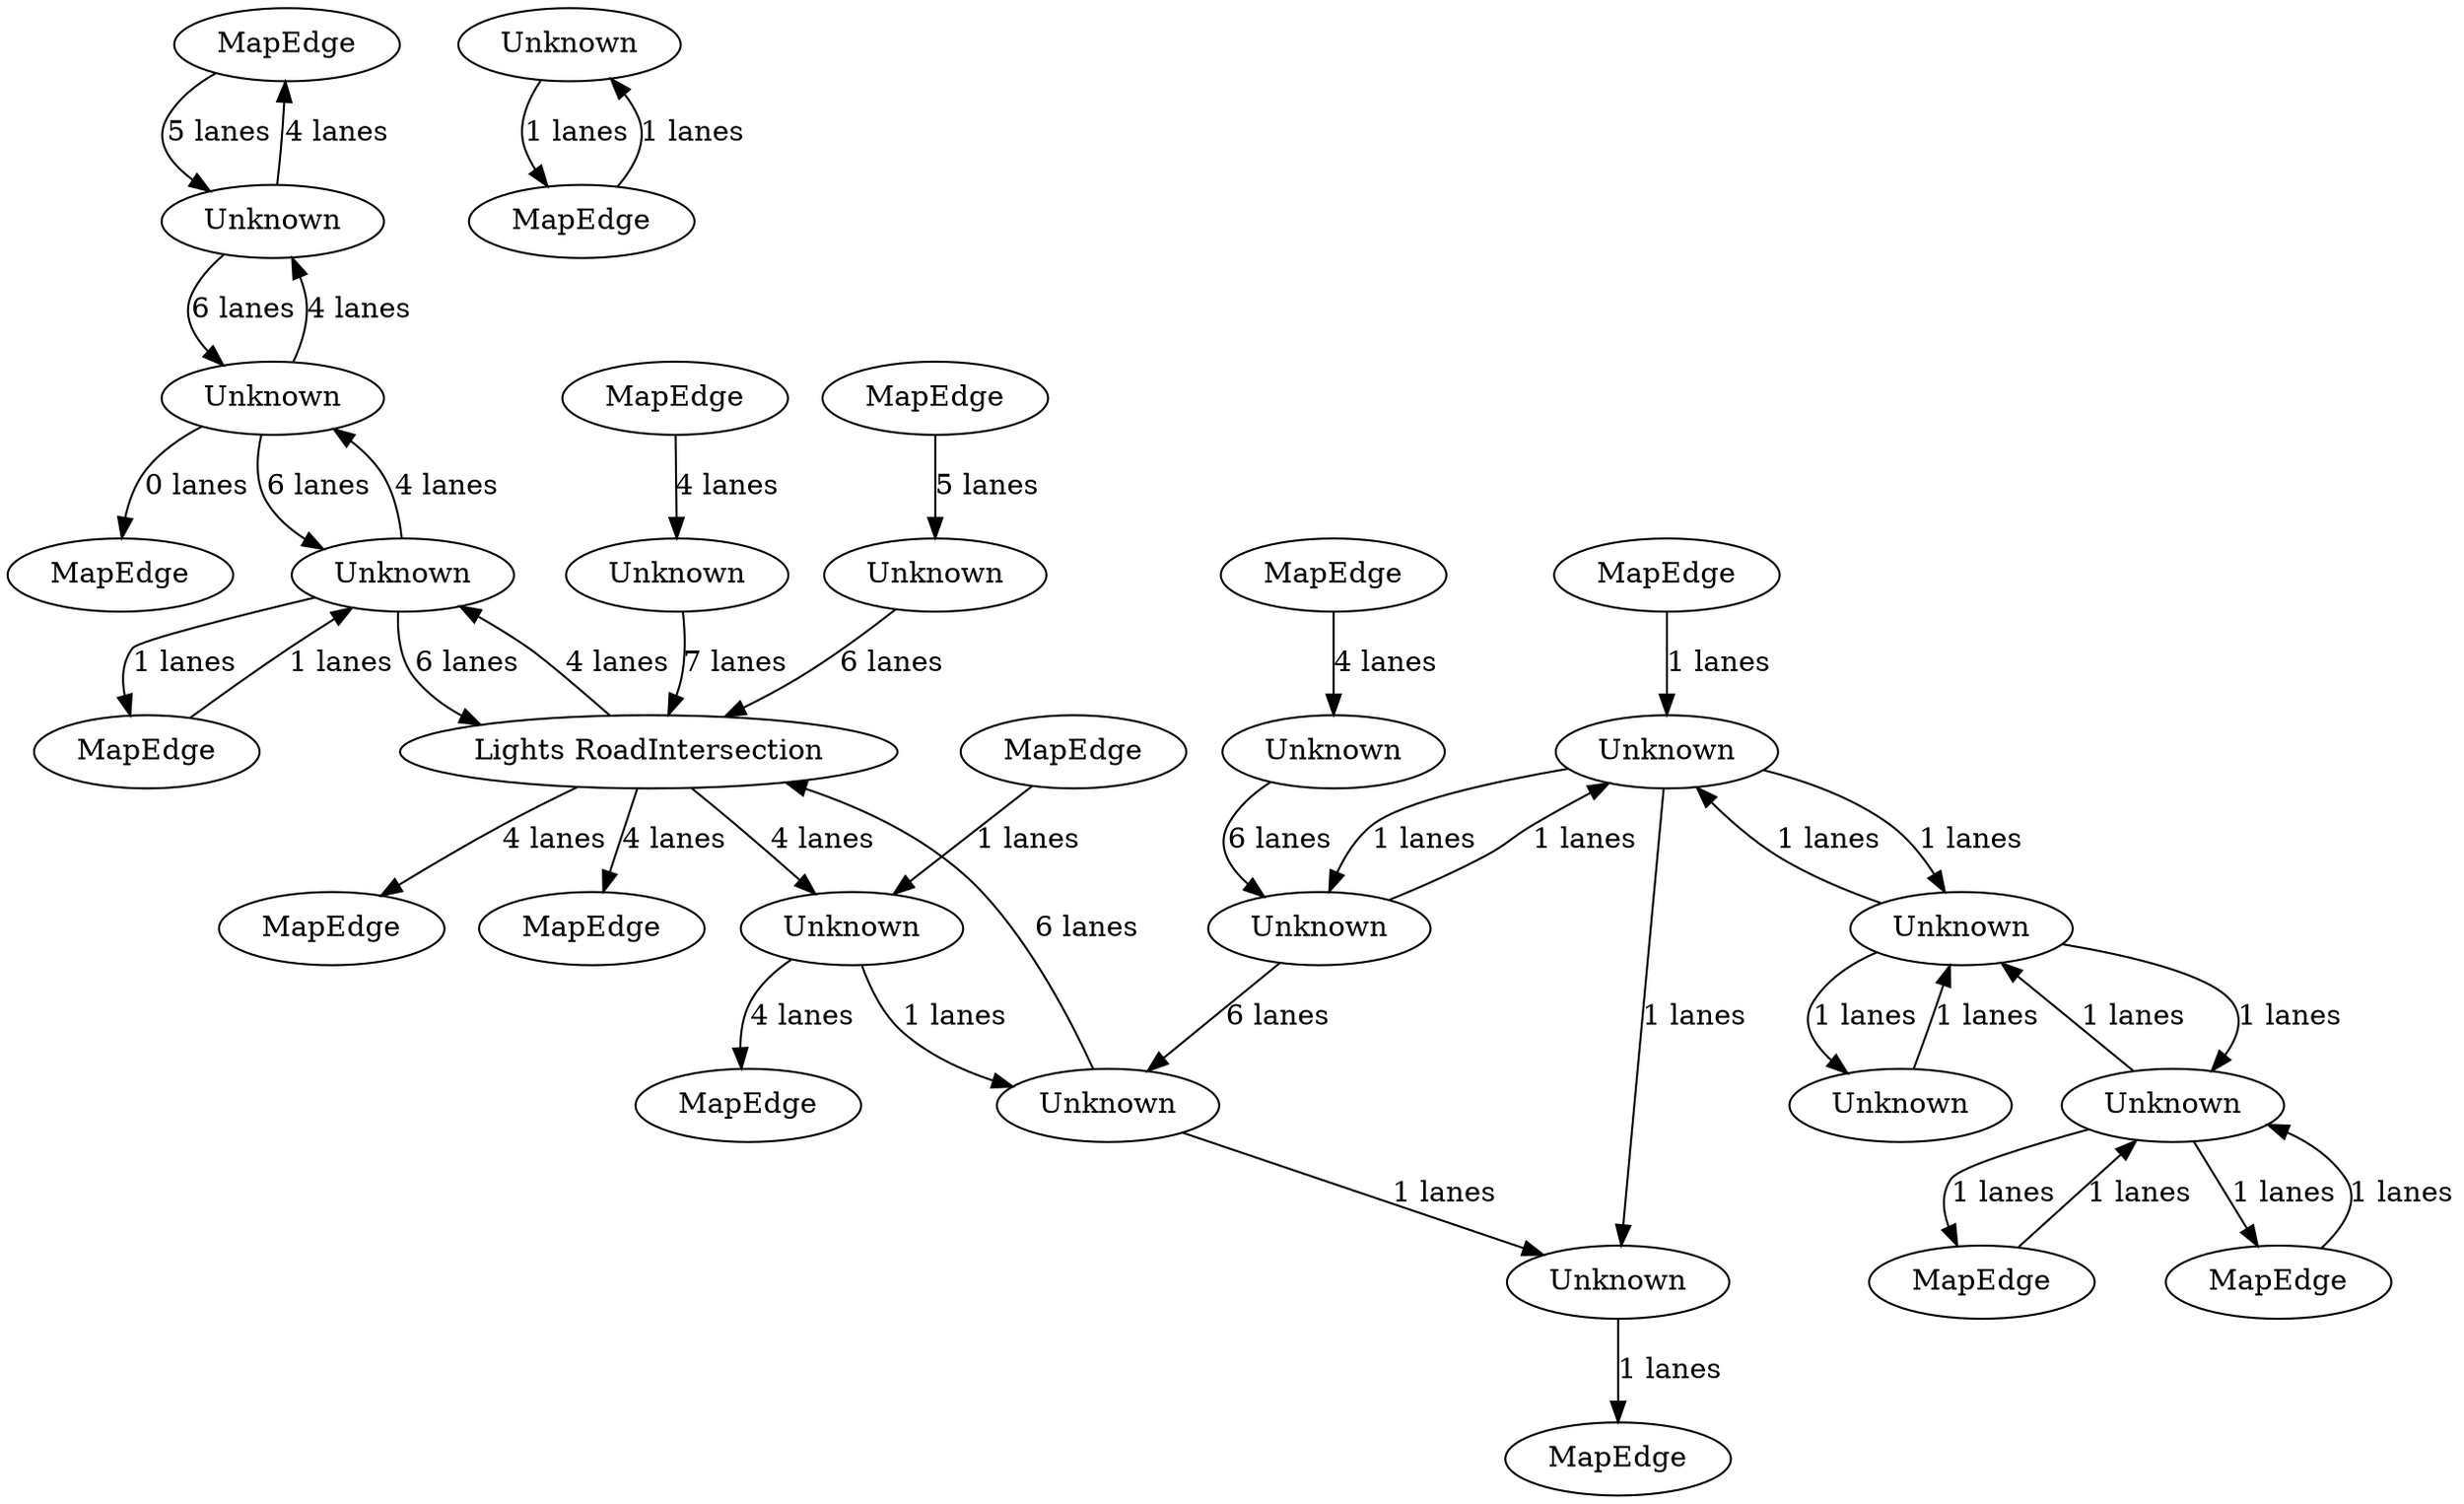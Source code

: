 digraph {
    0 [ label = "MapEdge" ]
    1 [ label = "Unknown" ]
    2 [ label = "MapEdge" ]
    3 [ label = "Unknown" ]
    4 [ label = "Unknown" ]
    5 [ label = "MapEdge" ]
    6 [ label = "Unknown" ]
    7 [ label = "MapEdge" ]
    8 [ label = "MapEdge" ]
    9 [ label = "MapEdge" ]
    10 [ label = "Lights RoadIntersection" ]
    11 [ label = "Unknown" ]
    12 [ label = "MapEdge" ]
    13 [ label = "Unknown" ]
    14 [ label = "MapEdge" ]
    15 [ label = "Unknown" ]
    16 [ label = "Unknown" ]
    17 [ label = "MapEdge" ]
    18 [ label = "Unknown" ]
    19 [ label = "Unknown" ]
    20 [ label = "Unknown" ]
    21 [ label = "Unknown" ]
    22 [ label = "Unknown" ]
    23 [ label = "Unknown" ]
    24 [ label = "MapEdge" ]
    25 [ label = "Unknown" ]
    26 [ label = "MapEdge" ]
    27 [ label = "MapEdge" ]
    28 [ label = "MapEdge" ]
    29 [ label = "MapEdge" ]
    30 [ label = "MapEdge" ]
    10 -> 8 [ label = "4 lanes" ]
    10 -> 9 [ label = "4 lanes" ]
    11 -> 10 [ label = "6 lanes" ]
    7 -> 6 [ label = "4 lanes" ]
    6 -> 10 [ label = "7 lanes" ]
    23 -> 20 [ label = "6 lanes" ]
    20 -> 13 [ label = "6 lanes" ]
    13 -> 10 [ label = "6 lanes" ]
    1 -> 0 [ label = "4 lanes" ]
    0 -> 1 [ label = "5 lanes" ]
    10 -> 4 [ label = "4 lanes" ]
    4 -> 10 [ label = "6 lanes" ]
    4 -> 3 [ label = "4 lanes" ]
    3 -> 4 [ label = "6 lanes" ]
    3 -> 1 [ label = "4 lanes" ]
    1 -> 3 [ label = "6 lanes" ]
    10 -> 15 [ label = "4 lanes" ]
    15 -> 27 [ label = "4 lanes" ]
    28 -> 23 [ label = "4 lanes" ]
    16 -> 14 [ label = "1 lanes" ]
    19 -> 16 [ label = "1 lanes" ]
    29 -> 19 [ label = "1 lanes" ]
    13 -> 16 [ label = "1 lanes" ]
    15 -> 13 [ label = "1 lanes" ]
    26 -> 15 [ label = "1 lanes" ]
    20 -> 19 [ label = "1 lanes" ]
    19 -> 20 [ label = "1 lanes" ]
    19 -> 21 [ label = "1 lanes" ]
    21 -> 19 [ label = "1 lanes" ]
    21 -> 18 [ label = "1 lanes" ]
    18 -> 21 [ label = "1 lanes" ]
    18 -> 17 [ label = "1 lanes" ]
    17 -> 18 [ label = "1 lanes" ]
    3 -> 2 [ label = "0 lanes" ]
    5 -> 4 [ label = "1 lanes" ]
    4 -> 5 [ label = "1 lanes" ]
    25 -> 21 [ label = "1 lanes" ]
    21 -> 25 [ label = "1 lanes" ]
    30 -> 18 [ label = "1 lanes" ]
    18 -> 30 [ label = "1 lanes" ]
    24 -> 22 [ label = "1 lanes" ]
    22 -> 24 [ label = "1 lanes" ]
    12 -> 11 [ label = "5 lanes" ]
}
